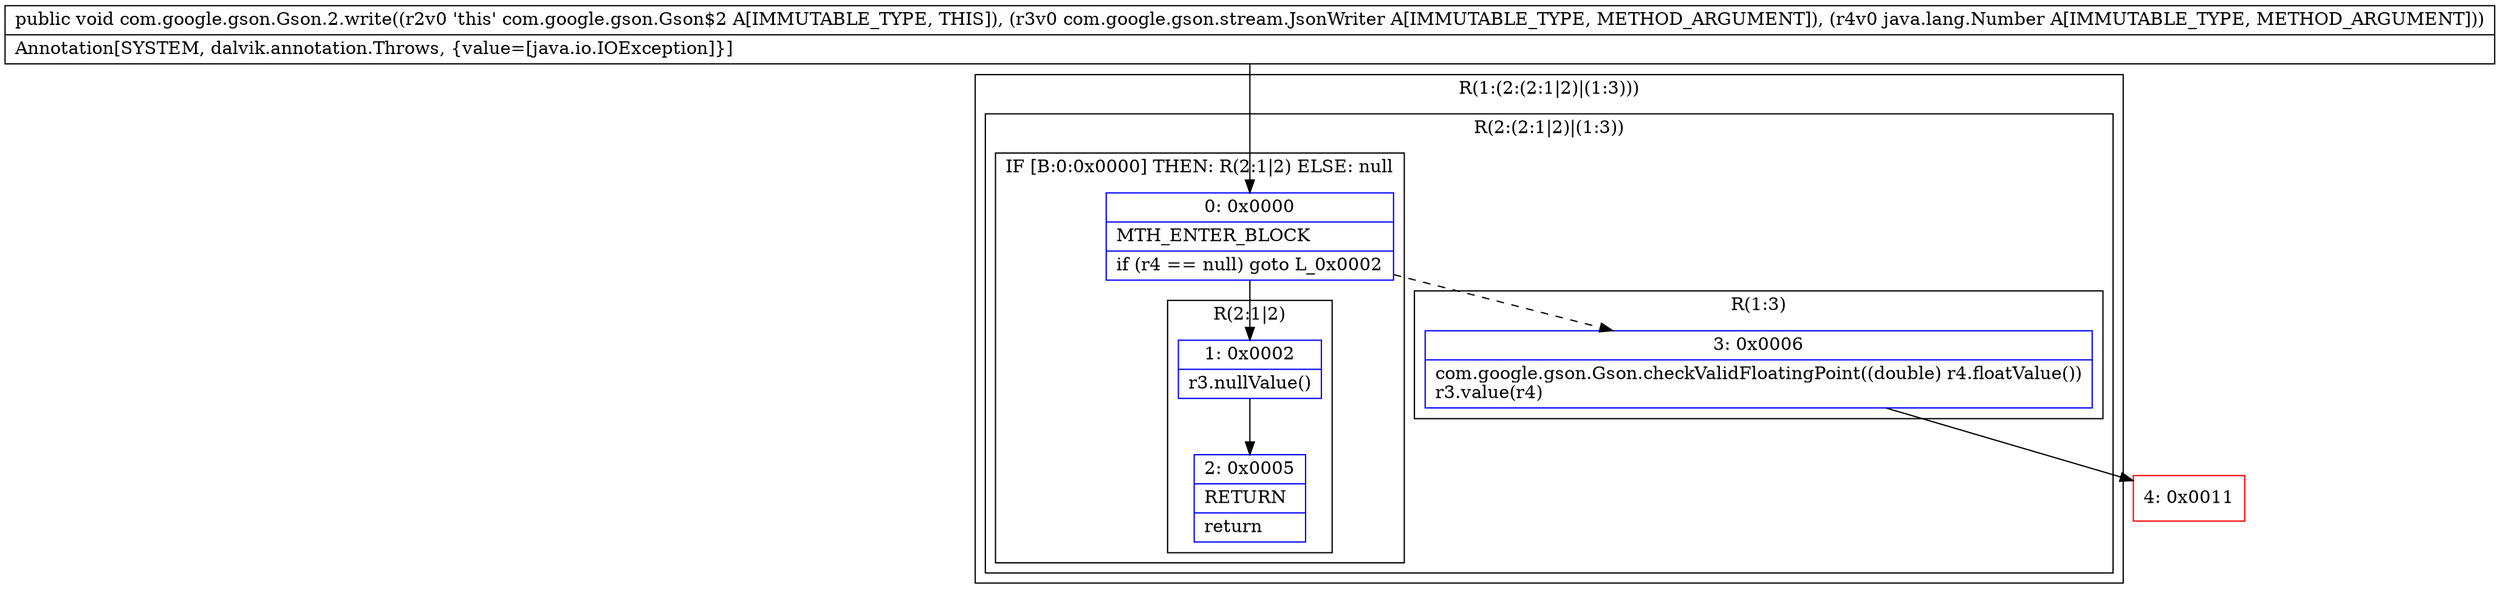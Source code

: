 digraph "CFG forcom.google.gson.Gson.2.write(Lcom\/google\/gson\/stream\/JsonWriter;Ljava\/lang\/Number;)V" {
subgraph cluster_Region_446122977 {
label = "R(1:(2:(2:1|2)|(1:3)))";
node [shape=record,color=blue];
subgraph cluster_Region_2003914999 {
label = "R(2:(2:1|2)|(1:3))";
node [shape=record,color=blue];
subgraph cluster_IfRegion_233351241 {
label = "IF [B:0:0x0000] THEN: R(2:1|2) ELSE: null";
node [shape=record,color=blue];
Node_0 [shape=record,label="{0\:\ 0x0000|MTH_ENTER_BLOCK\l|if (r4 == null) goto L_0x0002\l}"];
subgraph cluster_Region_316259571 {
label = "R(2:1|2)";
node [shape=record,color=blue];
Node_1 [shape=record,label="{1\:\ 0x0002|r3.nullValue()\l}"];
Node_2 [shape=record,label="{2\:\ 0x0005|RETURN\l|return\l}"];
}
}
subgraph cluster_Region_842085642 {
label = "R(1:3)";
node [shape=record,color=blue];
Node_3 [shape=record,label="{3\:\ 0x0006|com.google.gson.Gson.checkValidFloatingPoint((double) r4.floatValue())\lr3.value(r4)\l}"];
}
}
}
Node_4 [shape=record,color=red,label="{4\:\ 0x0011}"];
MethodNode[shape=record,label="{public void com.google.gson.Gson.2.write((r2v0 'this' com.google.gson.Gson$2 A[IMMUTABLE_TYPE, THIS]), (r3v0 com.google.gson.stream.JsonWriter A[IMMUTABLE_TYPE, METHOD_ARGUMENT]), (r4v0 java.lang.Number A[IMMUTABLE_TYPE, METHOD_ARGUMENT]))  | Annotation[SYSTEM, dalvik.annotation.Throws, \{value=[java.io.IOException]\}]\l}"];
MethodNode -> Node_0;
Node_0 -> Node_1;
Node_0 -> Node_3[style=dashed];
Node_1 -> Node_2;
Node_3 -> Node_4;
}

